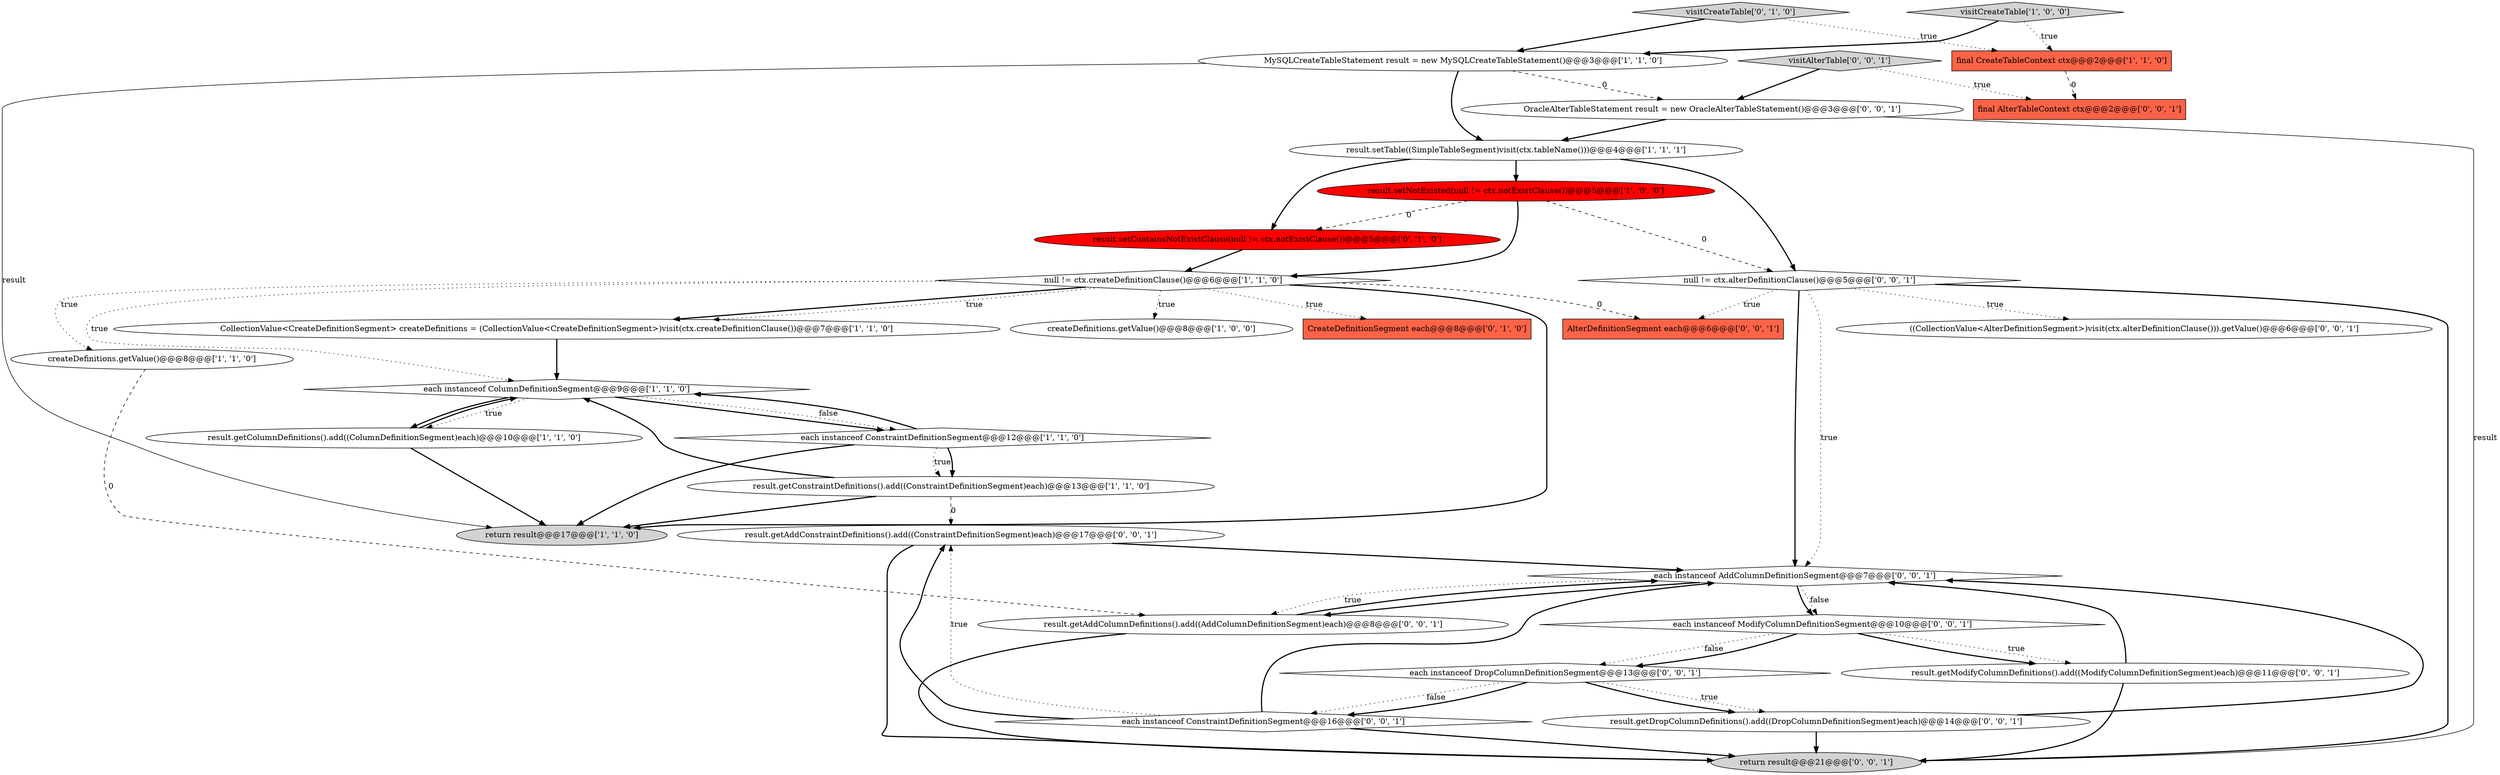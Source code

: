 digraph {
15 [style = filled, label = "result.setContainsNotExistClause(null != ctx.notExistClause())@@@5@@@['0', '1', '0']", fillcolor = red, shape = ellipse image = "AAA1AAABBB2BBB"];
31 [style = filled, label = "result.getAddColumnDefinitions().add((AddColumnDefinitionSegment)each)@@@8@@@['0', '0', '1']", fillcolor = white, shape = ellipse image = "AAA0AAABBB3BBB"];
12 [style = filled, label = "final CreateTableContext ctx@@@2@@@['1', '1', '0']", fillcolor = tomato, shape = box image = "AAA0AAABBB1BBB"];
30 [style = filled, label = "null != ctx.alterDefinitionClause()@@@5@@@['0', '0', '1']", fillcolor = white, shape = diamond image = "AAA0AAABBB3BBB"];
1 [style = filled, label = "CollectionValue<CreateDefinitionSegment> createDefinitions = (CollectionValue<CreateDefinitionSegment>)visit(ctx.createDefinitionClause())@@@7@@@['1', '1', '0']", fillcolor = white, shape = ellipse image = "AAA0AAABBB1BBB"];
13 [style = filled, label = "result.getColumnDefinitions().add((ColumnDefinitionSegment)each)@@@10@@@['1', '1', '0']", fillcolor = white, shape = ellipse image = "AAA0AAABBB1BBB"];
27 [style = filled, label = "result.getDropColumnDefinitions().add((DropColumnDefinitionSegment)each)@@@14@@@['0', '0', '1']", fillcolor = white, shape = ellipse image = "AAA0AAABBB3BBB"];
17 [style = filled, label = "OracleAlterTableStatement result = new OracleAlterTableStatement()@@@3@@@['0', '0', '1']", fillcolor = white, shape = ellipse image = "AAA0AAABBB3BBB"];
7 [style = filled, label = "MySQLCreateTableStatement result = new MySQLCreateTableStatement()@@@3@@@['1', '1', '0']", fillcolor = white, shape = ellipse image = "AAA0AAABBB1BBB"];
2 [style = filled, label = "each instanceof ConstraintDefinitionSegment@@@12@@@['1', '1', '0']", fillcolor = white, shape = diamond image = "AAA0AAABBB1BBB"];
3 [style = filled, label = "createDefinitions.getValue()@@@8@@@['1', '0', '0']", fillcolor = white, shape = ellipse image = "AAA0AAABBB1BBB"];
16 [style = filled, label = "visitCreateTable['0', '1', '0']", fillcolor = lightgray, shape = diamond image = "AAA0AAABBB2BBB"];
14 [style = filled, label = "CreateDefinitionSegment each@@@8@@@['0', '1', '0']", fillcolor = tomato, shape = box image = "AAA0AAABBB2BBB"];
23 [style = filled, label = "each instanceof AddColumnDefinitionSegment@@@7@@@['0', '0', '1']", fillcolor = white, shape = diamond image = "AAA0AAABBB3BBB"];
9 [style = filled, label = "result.setTable((SimpleTableSegment)visit(ctx.tableName()))@@@4@@@['1', '1', '1']", fillcolor = white, shape = ellipse image = "AAA0AAABBB1BBB"];
8 [style = filled, label = "null != ctx.createDefinitionClause()@@@6@@@['1', '1', '0']", fillcolor = white, shape = diamond image = "AAA0AAABBB1BBB"];
20 [style = filled, label = "result.getModifyColumnDefinitions().add((ModifyColumnDefinitionSegment)each)@@@11@@@['0', '0', '1']", fillcolor = white, shape = ellipse image = "AAA0AAABBB3BBB"];
21 [style = filled, label = "each instanceof ModifyColumnDefinitionSegment@@@10@@@['0', '0', '1']", fillcolor = white, shape = diamond image = "AAA0AAABBB3BBB"];
5 [style = filled, label = "return result@@@17@@@['1', '1', '0']", fillcolor = lightgray, shape = ellipse image = "AAA0AAABBB1BBB"];
0 [style = filled, label = "each instanceof ColumnDefinitionSegment@@@9@@@['1', '1', '0']", fillcolor = white, shape = diamond image = "AAA0AAABBB1BBB"];
24 [style = filled, label = "result.getAddConstraintDefinitions().add((ConstraintDefinitionSegment)each)@@@17@@@['0', '0', '1']", fillcolor = white, shape = ellipse image = "AAA0AAABBB3BBB"];
29 [style = filled, label = "each instanceof DropColumnDefinitionSegment@@@13@@@['0', '0', '1']", fillcolor = white, shape = diamond image = "AAA0AAABBB3BBB"];
26 [style = filled, label = "each instanceof ConstraintDefinitionSegment@@@16@@@['0', '0', '1']", fillcolor = white, shape = diamond image = "AAA0AAABBB3BBB"];
25 [style = filled, label = "AlterDefinitionSegment each@@@6@@@['0', '0', '1']", fillcolor = tomato, shape = box image = "AAA0AAABBB3BBB"];
19 [style = filled, label = "visitAlterTable['0', '0', '1']", fillcolor = lightgray, shape = diamond image = "AAA0AAABBB3BBB"];
22 [style = filled, label = "final AlterTableContext ctx@@@2@@@['0', '0', '1']", fillcolor = tomato, shape = box image = "AAA0AAABBB3BBB"];
10 [style = filled, label = "createDefinitions.getValue()@@@8@@@['1', '1', '0']", fillcolor = white, shape = ellipse image = "AAA0AAABBB1BBB"];
18 [style = filled, label = "((CollectionValue<AlterDefinitionSegment>)visit(ctx.alterDefinitionClause())).getValue()@@@6@@@['0', '0', '1']", fillcolor = white, shape = ellipse image = "AAA0AAABBB3BBB"];
28 [style = filled, label = "return result@@@21@@@['0', '0', '1']", fillcolor = lightgray, shape = ellipse image = "AAA0AAABBB3BBB"];
4 [style = filled, label = "result.setNotExisted(null != ctx.notExistClause())@@@5@@@['1', '0', '0']", fillcolor = red, shape = ellipse image = "AAA1AAABBB1BBB"];
11 [style = filled, label = "result.getConstraintDefinitions().add((ConstraintDefinitionSegment)each)@@@13@@@['1', '1', '0']", fillcolor = white, shape = ellipse image = "AAA0AAABBB1BBB"];
6 [style = filled, label = "visitCreateTable['1', '0', '0']", fillcolor = lightgray, shape = diamond image = "AAA0AAABBB1BBB"];
23->31 [style = bold, label=""];
24->28 [style = bold, label=""];
29->26 [style = dotted, label="false"];
2->5 [style = bold, label=""];
31->23 [style = bold, label=""];
16->12 [style = dotted, label="true"];
0->13 [style = dotted, label="true"];
21->20 [style = dotted, label="true"];
0->13 [style = bold, label=""];
7->17 [style = dashed, label="0"];
29->27 [style = dotted, label="true"];
17->9 [style = bold, label=""];
9->4 [style = bold, label=""];
0->2 [style = bold, label=""];
30->23 [style = bold, label=""];
20->28 [style = bold, label=""];
16->7 [style = bold, label=""];
27->28 [style = bold, label=""];
10->31 [style = dashed, label="0"];
21->29 [style = dotted, label="false"];
0->2 [style = dotted, label="false"];
4->30 [style = dashed, label="0"];
9->30 [style = bold, label=""];
7->5 [style = solid, label="result"];
1->0 [style = bold, label=""];
19->17 [style = bold, label=""];
8->10 [style = dotted, label="true"];
26->24 [style = bold, label=""];
8->3 [style = dotted, label="true"];
29->26 [style = bold, label=""];
2->11 [style = dotted, label="true"];
23->21 [style = dotted, label="false"];
7->9 [style = bold, label=""];
8->1 [style = bold, label=""];
8->1 [style = dotted, label="true"];
29->27 [style = bold, label=""];
11->5 [style = bold, label=""];
2->0 [style = bold, label=""];
11->0 [style = bold, label=""];
30->28 [style = bold, label=""];
21->20 [style = bold, label=""];
21->29 [style = bold, label=""];
20->23 [style = bold, label=""];
8->5 [style = bold, label=""];
23->21 [style = bold, label=""];
30->25 [style = dotted, label="true"];
9->15 [style = bold, label=""];
30->18 [style = dotted, label="true"];
17->28 [style = solid, label="result"];
4->15 [style = dashed, label="0"];
26->23 [style = bold, label=""];
8->14 [style = dotted, label="true"];
26->24 [style = dotted, label="true"];
19->22 [style = dotted, label="true"];
30->23 [style = dotted, label="true"];
12->22 [style = dashed, label="0"];
11->24 [style = dashed, label="0"];
13->5 [style = bold, label=""];
4->8 [style = bold, label=""];
8->25 [style = dashed, label="0"];
27->23 [style = bold, label=""];
8->0 [style = dotted, label="true"];
6->12 [style = dotted, label="true"];
31->28 [style = bold, label=""];
26->28 [style = bold, label=""];
6->7 [style = bold, label=""];
23->31 [style = dotted, label="true"];
2->11 [style = bold, label=""];
15->8 [style = bold, label=""];
13->0 [style = bold, label=""];
24->23 [style = bold, label=""];
}
